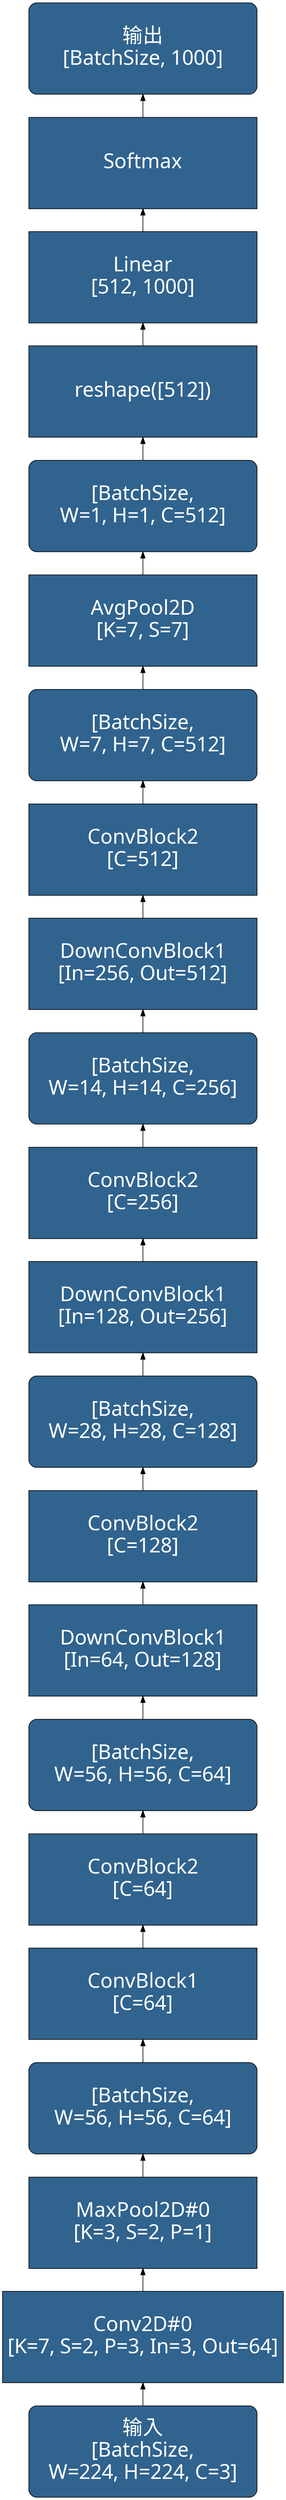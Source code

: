 digraph ResNet18 {
	rankdir=BT
    node [
		style=filled, 
		color=Black
		fontcolor=White, 
		fillcolor="#30638e", 
		fontname="SimHei",
		fontsize=32,
		width=5, height=2,
		shape="box",
	]
    inp [label="输入\n[BatchSize,\nW=224, H=224, C=3]", shape="Mrecord"]
    conv0 [label="Conv2D#0\n[K=7, S=2, P=3, In=3, Out=64]"]
    maxpool0 [label="MaxPool2D#0\n[K=3, S=2, P=1]"]
    featmap0 [label="[BatchSize,\nW=56, H=56, C=64]", shape="Mrecord"]
	convblock1 [label="ConvBlock1\n[C=64]"]
	convblock2 [label="ConvBlock2\n[C=64]"]
    featmap2 [label="[BatchSize,\nW=56, H=56, C=64]", shape="Mrecord"]
    downconvblock3 [label="DownConvBlock1\n[In=64, Out=128]"]
	convblock4 [label="ConvBlock2\n[C=128]"]
    featmap4 [label="[BatchSize,\nW=28, H=28, C=128]", shape="Mrecord"]
    downconvblock5 [label="DownConvBlock1\n[In=128, Out=256]"]
	convblock6 [label="ConvBlock2\n[C=256]"]
    featmap6 [label="[BatchSize,\nW=14, H=14, C=256]", shape="Mrecord"]
    downconvblock7 [label="DownConvBlock1\n[In=256, Out=512]"]
	convblock8 [label="ConvBlock2\n[C=512]"]
    featmap8 [label="[BatchSize,\nW=7, H=7, C=512]", shape="Mrecord"]
    avgpool [label="AvgPool2D\n[K=7, S=7]"]
    featmap9 [label="[BatchSize,\nW=1, H=1, C=512]", shape="Mrecord"]
    reshape [label="reshape([512])"]
    linear [label="Linear\n[512, 1000]"]
    softmax [label="Softmax"]
	oup [label="输出\n[BatchSize, 1000]", shape="Mrecord"]

    inp -> conv0 -> maxpool0 -> featmap0 -> convblock1 -> convblock2 -> 
        featmap2 -> downconvblock3 -> convblock4 -> featmap4 ->
        downconvblock5 -> convblock6 -> featmap6 ->
        downconvblock7 -> convblock8 -> featmap8 -> avgpool ->
        featmap9 -> reshape -> linear -> softmax -> oup

}